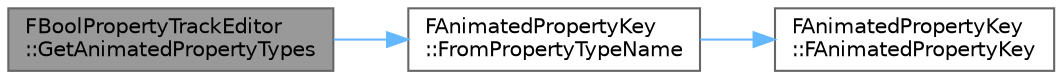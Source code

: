 digraph "FBoolPropertyTrackEditor::GetAnimatedPropertyTypes"
{
 // INTERACTIVE_SVG=YES
 // LATEX_PDF_SIZE
  bgcolor="transparent";
  edge [fontname=Helvetica,fontsize=10,labelfontname=Helvetica,labelfontsize=10];
  node [fontname=Helvetica,fontsize=10,shape=box,height=0.2,width=0.4];
  rankdir="LR";
  Node1 [id="Node000001",label="FBoolPropertyTrackEditor\l::GetAnimatedPropertyTypes",height=0.2,width=0.4,color="gray40", fillcolor="grey60", style="filled", fontcolor="black",tooltip="Retrieve a list of all property types that this track editor animates."];
  Node1 -> Node2 [id="edge1_Node000001_Node000002",color="steelblue1",style="solid",tooltip=" "];
  Node2 [id="Node000002",label="FAnimatedPropertyKey\l::FromPropertyTypeName",height=0.2,width=0.4,color="grey40", fillcolor="white", style="filled",URL="$d0/dbe/structFAnimatedPropertyKey.html#ad96d502cba299bf232a2595928cf8105",tooltip=" "];
  Node2 -> Node3 [id="edge2_Node000002_Node000003",color="steelblue1",style="solid",tooltip=" "];
  Node3 [id="Node000003",label="FAnimatedPropertyKey\l::FAnimatedPropertyKey",height=0.2,width=0.4,color="grey40", fillcolor="white", style="filled",URL="$d0/dbe/structFAnimatedPropertyKey.html#a4bfed20a732f78b60cd93f2662c710a5",tooltip=" "];
}
